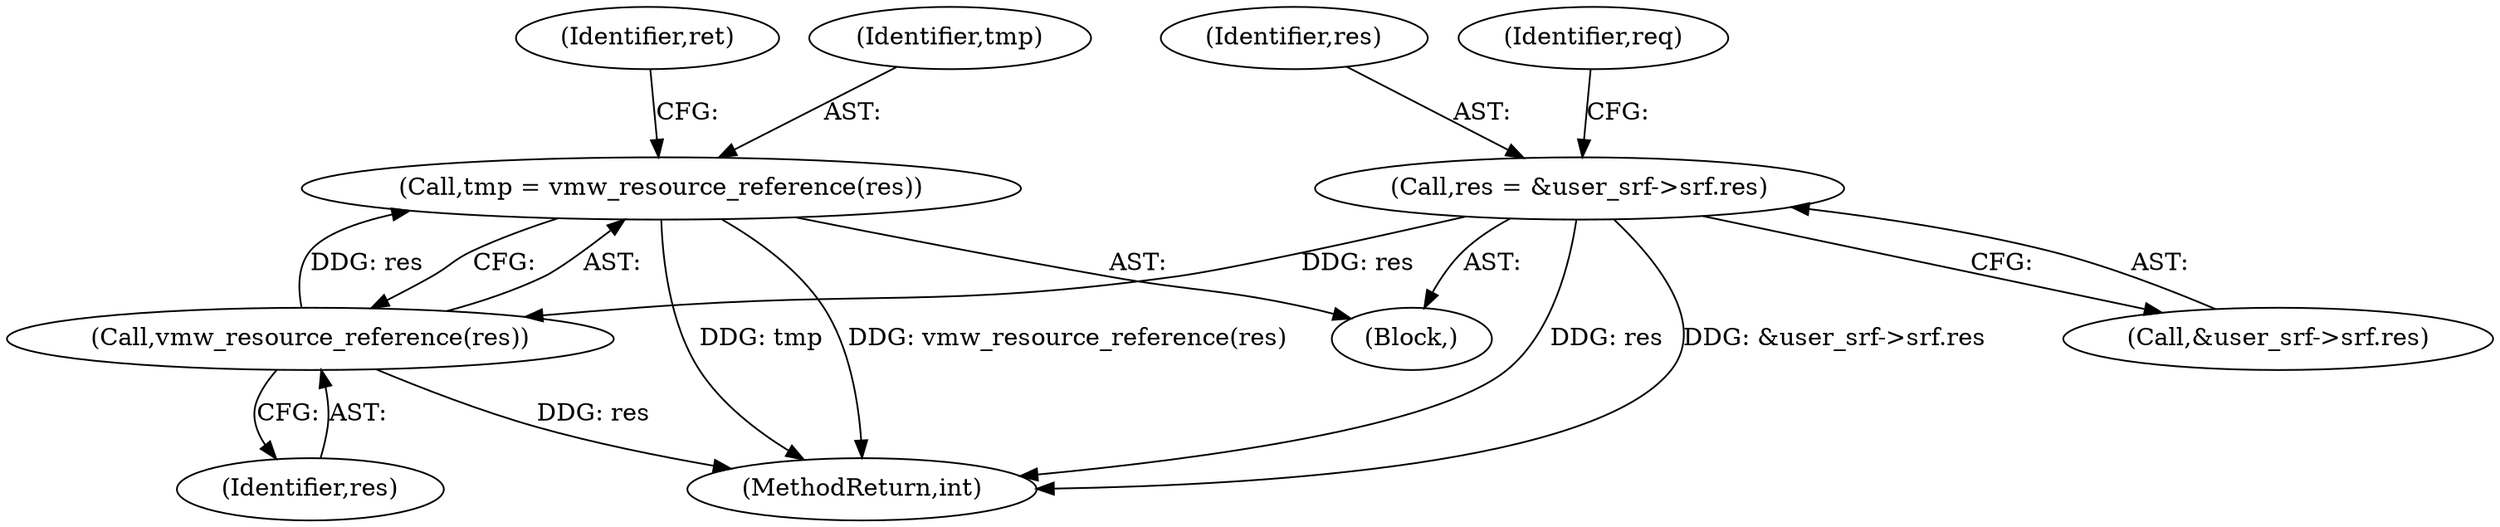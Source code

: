 digraph "0_linux_07678eca2cf9c9a18584e546c2b2a0d0c9a3150c@pointer" {
"1000356" [label="(Call,tmp = vmw_resource_reference(res))"];
"1000358" [label="(Call,vmw_resource_reference(res))"];
"1000247" [label="(Call,res = &user_srf->srf.res)"];
"1000361" [label="(Identifier,ret)"];
"1000477" [label="(MethodReturn,int)"];
"1000358" [label="(Call,vmw_resource_reference(res))"];
"1000359" [label="(Identifier,res)"];
"1000105" [label="(Block,)"];
"1000248" [label="(Identifier,res)"];
"1000357" [label="(Identifier,tmp)"];
"1000249" [label="(Call,&user_srf->srf.res)"];
"1000247" [label="(Call,res = &user_srf->srf.res)"];
"1000258" [label="(Identifier,req)"];
"1000356" [label="(Call,tmp = vmw_resource_reference(res))"];
"1000356" -> "1000105"  [label="AST: "];
"1000356" -> "1000358"  [label="CFG: "];
"1000357" -> "1000356"  [label="AST: "];
"1000358" -> "1000356"  [label="AST: "];
"1000361" -> "1000356"  [label="CFG: "];
"1000356" -> "1000477"  [label="DDG: tmp"];
"1000356" -> "1000477"  [label="DDG: vmw_resource_reference(res)"];
"1000358" -> "1000356"  [label="DDG: res"];
"1000358" -> "1000359"  [label="CFG: "];
"1000359" -> "1000358"  [label="AST: "];
"1000358" -> "1000477"  [label="DDG: res"];
"1000247" -> "1000358"  [label="DDG: res"];
"1000247" -> "1000105"  [label="AST: "];
"1000247" -> "1000249"  [label="CFG: "];
"1000248" -> "1000247"  [label="AST: "];
"1000249" -> "1000247"  [label="AST: "];
"1000258" -> "1000247"  [label="CFG: "];
"1000247" -> "1000477"  [label="DDG: res"];
"1000247" -> "1000477"  [label="DDG: &user_srf->srf.res"];
}
